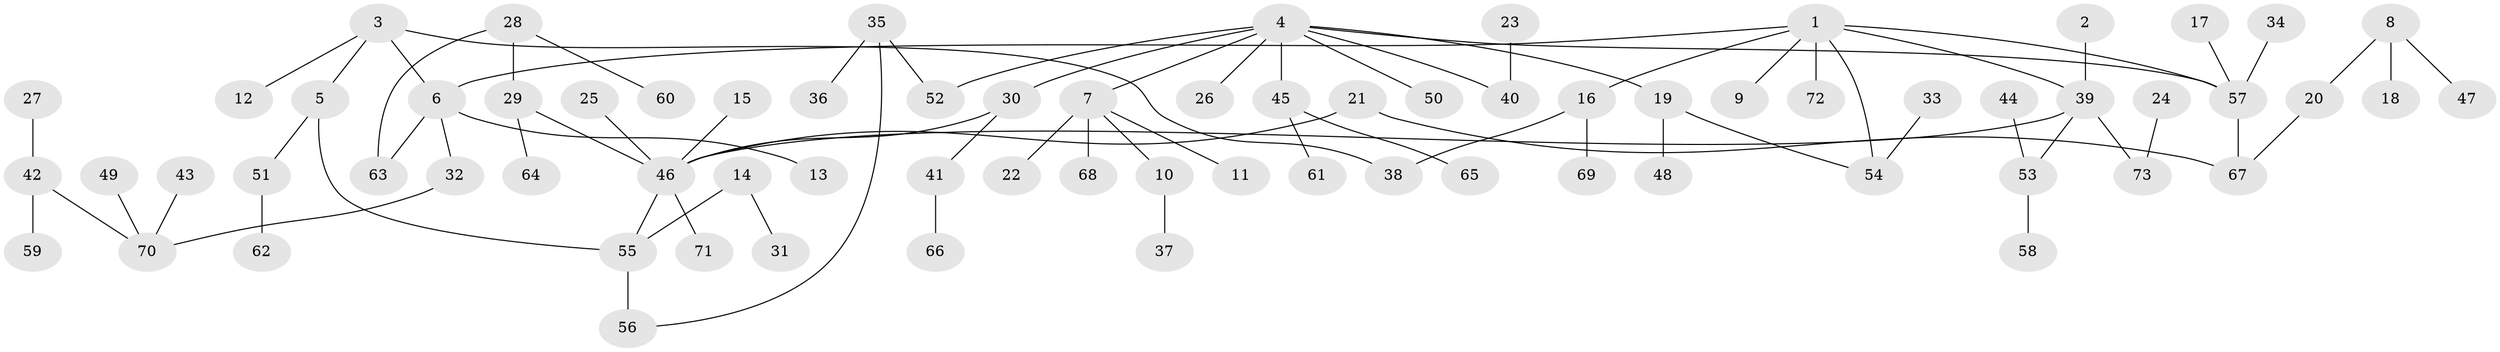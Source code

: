 // original degree distribution, {5: 0.041379310344827586, 4: 0.04827586206896552, 3: 0.18620689655172415, 7: 0.006896551724137931, 6: 0.013793103448275862, 1: 0.4, 2: 0.30344827586206896}
// Generated by graph-tools (version 1.1) at 2025/25/03/09/25 03:25:30]
// undirected, 73 vertices, 79 edges
graph export_dot {
graph [start="1"]
  node [color=gray90,style=filled];
  1;
  2;
  3;
  4;
  5;
  6;
  7;
  8;
  9;
  10;
  11;
  12;
  13;
  14;
  15;
  16;
  17;
  18;
  19;
  20;
  21;
  22;
  23;
  24;
  25;
  26;
  27;
  28;
  29;
  30;
  31;
  32;
  33;
  34;
  35;
  36;
  37;
  38;
  39;
  40;
  41;
  42;
  43;
  44;
  45;
  46;
  47;
  48;
  49;
  50;
  51;
  52;
  53;
  54;
  55;
  56;
  57;
  58;
  59;
  60;
  61;
  62;
  63;
  64;
  65;
  66;
  67;
  68;
  69;
  70;
  71;
  72;
  73;
  1 -- 6 [weight=1.0];
  1 -- 9 [weight=1.0];
  1 -- 16 [weight=1.0];
  1 -- 39 [weight=1.0];
  1 -- 54 [weight=1.0];
  1 -- 57 [weight=1.0];
  1 -- 72 [weight=1.0];
  2 -- 39 [weight=1.0];
  3 -- 5 [weight=1.0];
  3 -- 6 [weight=1.0];
  3 -- 12 [weight=1.0];
  3 -- 38 [weight=1.0];
  4 -- 7 [weight=1.0];
  4 -- 19 [weight=1.0];
  4 -- 26 [weight=1.0];
  4 -- 30 [weight=1.0];
  4 -- 40 [weight=1.0];
  4 -- 45 [weight=1.0];
  4 -- 50 [weight=1.0];
  4 -- 52 [weight=1.0];
  4 -- 57 [weight=1.0];
  5 -- 51 [weight=1.0];
  5 -- 55 [weight=1.0];
  6 -- 13 [weight=1.0];
  6 -- 32 [weight=1.0];
  6 -- 63 [weight=1.0];
  7 -- 10 [weight=1.0];
  7 -- 11 [weight=1.0];
  7 -- 22 [weight=1.0];
  7 -- 68 [weight=1.0];
  8 -- 18 [weight=1.0];
  8 -- 20 [weight=1.0];
  8 -- 47 [weight=1.0];
  10 -- 37 [weight=1.0];
  14 -- 31 [weight=1.0];
  14 -- 55 [weight=1.0];
  15 -- 46 [weight=1.0];
  16 -- 38 [weight=1.0];
  16 -- 69 [weight=1.0];
  17 -- 57 [weight=1.0];
  19 -- 48 [weight=1.0];
  19 -- 54 [weight=1.0];
  20 -- 67 [weight=1.0];
  21 -- 46 [weight=1.0];
  21 -- 67 [weight=1.0];
  23 -- 40 [weight=1.0];
  24 -- 73 [weight=1.0];
  25 -- 46 [weight=1.0];
  27 -- 42 [weight=1.0];
  28 -- 29 [weight=1.0];
  28 -- 60 [weight=1.0];
  28 -- 63 [weight=1.0];
  29 -- 46 [weight=1.0];
  29 -- 64 [weight=1.0];
  30 -- 41 [weight=1.0];
  30 -- 46 [weight=1.0];
  32 -- 70 [weight=1.0];
  33 -- 54 [weight=1.0];
  34 -- 57 [weight=1.0];
  35 -- 36 [weight=1.0];
  35 -- 52 [weight=1.0];
  35 -- 56 [weight=1.0];
  39 -- 46 [weight=1.0];
  39 -- 53 [weight=1.0];
  39 -- 73 [weight=1.0];
  41 -- 66 [weight=1.0];
  42 -- 59 [weight=1.0];
  42 -- 70 [weight=1.0];
  43 -- 70 [weight=1.0];
  44 -- 53 [weight=1.0];
  45 -- 61 [weight=1.0];
  45 -- 65 [weight=1.0];
  46 -- 55 [weight=1.0];
  46 -- 71 [weight=1.0];
  49 -- 70 [weight=1.0];
  51 -- 62 [weight=1.0];
  53 -- 58 [weight=1.0];
  55 -- 56 [weight=2.0];
  57 -- 67 [weight=1.0];
}
